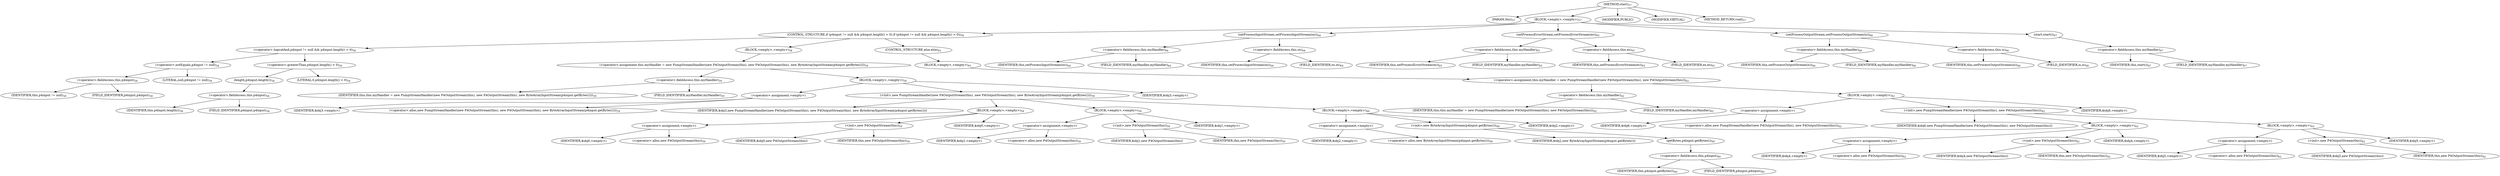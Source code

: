 digraph "start" {  
"59" [label = <(METHOD,start)<SUB>57</SUB>> ]
"6" [label = <(PARAM,this)<SUB>57</SUB>> ]
"60" [label = <(BLOCK,&lt;empty&gt;,&lt;empty&gt;)<SUB>57</SUB>> ]
"61" [label = <(CONTROL_STRUCTURE,if (p4input != null &amp;&amp; p4input.length() &gt; 0),if (p4input != null &amp;&amp; p4input.length() &gt; 0))<SUB>58</SUB>> ]
"62" [label = <(&lt;operator&gt;.logicalAnd,p4input != null &amp;&amp; p4input.length() &gt; 0)<SUB>58</SUB>> ]
"63" [label = <(&lt;operator&gt;.notEquals,p4input != null)<SUB>58</SUB>> ]
"64" [label = <(&lt;operator&gt;.fieldAccess,this.p4input)<SUB>58</SUB>> ]
"65" [label = <(IDENTIFIER,this,p4input != null)<SUB>58</SUB>> ]
"66" [label = <(FIELD_IDENTIFIER,p4input,p4input)<SUB>58</SUB>> ]
"67" [label = <(LITERAL,null,p4input != null)<SUB>58</SUB>> ]
"68" [label = <(&lt;operator&gt;.greaterThan,p4input.length() &gt; 0)<SUB>58</SUB>> ]
"69" [label = <(length,p4input.length())<SUB>58</SUB>> ]
"70" [label = <(&lt;operator&gt;.fieldAccess,this.p4input)<SUB>58</SUB>> ]
"71" [label = <(IDENTIFIER,this,p4input.length())<SUB>58</SUB>> ]
"72" [label = <(FIELD_IDENTIFIER,p4input,p4input)<SUB>58</SUB>> ]
"73" [label = <(LITERAL,0,p4input.length() &gt; 0)<SUB>58</SUB>> ]
"74" [label = <(BLOCK,&lt;empty&gt;,&lt;empty&gt;)<SUB>58</SUB>> ]
"75" [label = <(&lt;operator&gt;.assignment,this.myHandler = new PumpStreamHandler(new P4OutputStream(this), new P4OutputStream(this), new ByteArrayInputStream(p4input.getBytes())))<SUB>59</SUB>> ]
"76" [label = <(&lt;operator&gt;.fieldAccess,this.myHandler)<SUB>59</SUB>> ]
"77" [label = <(IDENTIFIER,this,this.myHandler = new PumpStreamHandler(new P4OutputStream(this), new P4OutputStream(this), new ByteArrayInputStream(p4input.getBytes())))<SUB>59</SUB>> ]
"78" [label = <(FIELD_IDENTIFIER,myHandler,myHandler)<SUB>59</SUB>> ]
"79" [label = <(BLOCK,&lt;empty&gt;,&lt;empty&gt;)<SUB>59</SUB>> ]
"80" [label = <(&lt;operator&gt;.assignment,&lt;empty&gt;)> ]
"81" [label = <(IDENTIFIER,$obj3,&lt;empty&gt;)> ]
"82" [label = <(&lt;operator&gt;.alloc,new PumpStreamHandler(new P4OutputStream(this), new P4OutputStream(this), new ByteArrayInputStream(p4input.getBytes())))<SUB>59</SUB>> ]
"83" [label = <(&lt;init&gt;,new PumpStreamHandler(new P4OutputStream(this), new P4OutputStream(this), new ByteArrayInputStream(p4input.getBytes())))<SUB>59</SUB>> ]
"84" [label = <(IDENTIFIER,$obj3,new PumpStreamHandler(new P4OutputStream(this), new P4OutputStream(this), new ByteArrayInputStream(p4input.getBytes())))> ]
"85" [label = <(BLOCK,&lt;empty&gt;,&lt;empty&gt;)<SUB>59</SUB>> ]
"86" [label = <(&lt;operator&gt;.assignment,&lt;empty&gt;)> ]
"87" [label = <(IDENTIFIER,$obj0,&lt;empty&gt;)> ]
"88" [label = <(&lt;operator&gt;.alloc,new P4OutputStream(this))<SUB>59</SUB>> ]
"89" [label = <(&lt;init&gt;,new P4OutputStream(this))<SUB>59</SUB>> ]
"90" [label = <(IDENTIFIER,$obj0,new P4OutputStream(this))> ]
"5" [label = <(IDENTIFIER,this,new P4OutputStream(this))<SUB>59</SUB>> ]
"91" [label = <(IDENTIFIER,$obj0,&lt;empty&gt;)> ]
"92" [label = <(BLOCK,&lt;empty&gt;,&lt;empty&gt;)<SUB>59</SUB>> ]
"93" [label = <(&lt;operator&gt;.assignment,&lt;empty&gt;)> ]
"94" [label = <(IDENTIFIER,$obj1,&lt;empty&gt;)> ]
"95" [label = <(&lt;operator&gt;.alloc,new P4OutputStream(this))<SUB>59</SUB>> ]
"96" [label = <(&lt;init&gt;,new P4OutputStream(this))<SUB>59</SUB>> ]
"97" [label = <(IDENTIFIER,$obj1,new P4OutputStream(this))> ]
"7" [label = <(IDENTIFIER,this,new P4OutputStream(this))<SUB>59</SUB>> ]
"98" [label = <(IDENTIFIER,$obj1,&lt;empty&gt;)> ]
"99" [label = <(BLOCK,&lt;empty&gt;,&lt;empty&gt;)<SUB>60</SUB>> ]
"100" [label = <(&lt;operator&gt;.assignment,&lt;empty&gt;)> ]
"101" [label = <(IDENTIFIER,$obj2,&lt;empty&gt;)> ]
"102" [label = <(&lt;operator&gt;.alloc,new ByteArrayInputStream(p4input.getBytes()))<SUB>60</SUB>> ]
"103" [label = <(&lt;init&gt;,new ByteArrayInputStream(p4input.getBytes()))<SUB>60</SUB>> ]
"104" [label = <(IDENTIFIER,$obj2,new ByteArrayInputStream(p4input.getBytes()))> ]
"105" [label = <(getBytes,p4input.getBytes())<SUB>60</SUB>> ]
"106" [label = <(&lt;operator&gt;.fieldAccess,this.p4input)<SUB>60</SUB>> ]
"107" [label = <(IDENTIFIER,this,p4input.getBytes())<SUB>60</SUB>> ]
"108" [label = <(FIELD_IDENTIFIER,p4input,p4input)<SUB>60</SUB>> ]
"109" [label = <(IDENTIFIER,$obj2,&lt;empty&gt;)> ]
"110" [label = <(IDENTIFIER,$obj3,&lt;empty&gt;)> ]
"111" [label = <(CONTROL_STRUCTURE,else,else)<SUB>61</SUB>> ]
"112" [label = <(BLOCK,&lt;empty&gt;,&lt;empty&gt;)<SUB>61</SUB>> ]
"113" [label = <(&lt;operator&gt;.assignment,this.myHandler = new PumpStreamHandler(new P4OutputStream(this), new P4OutputStream(this)))<SUB>62</SUB>> ]
"114" [label = <(&lt;operator&gt;.fieldAccess,this.myHandler)<SUB>62</SUB>> ]
"115" [label = <(IDENTIFIER,this,this.myHandler = new PumpStreamHandler(new P4OutputStream(this), new P4OutputStream(this)))<SUB>62</SUB>> ]
"116" [label = <(FIELD_IDENTIFIER,myHandler,myHandler)<SUB>62</SUB>> ]
"117" [label = <(BLOCK,&lt;empty&gt;,&lt;empty&gt;)<SUB>62</SUB>> ]
"118" [label = <(&lt;operator&gt;.assignment,&lt;empty&gt;)> ]
"119" [label = <(IDENTIFIER,$obj6,&lt;empty&gt;)> ]
"120" [label = <(&lt;operator&gt;.alloc,new PumpStreamHandler(new P4OutputStream(this), new P4OutputStream(this)))<SUB>62</SUB>> ]
"121" [label = <(&lt;init&gt;,new PumpStreamHandler(new P4OutputStream(this), new P4OutputStream(this)))<SUB>62</SUB>> ]
"122" [label = <(IDENTIFIER,$obj6,new PumpStreamHandler(new P4OutputStream(this), new P4OutputStream(this)))> ]
"123" [label = <(BLOCK,&lt;empty&gt;,&lt;empty&gt;)<SUB>62</SUB>> ]
"124" [label = <(&lt;operator&gt;.assignment,&lt;empty&gt;)> ]
"125" [label = <(IDENTIFIER,$obj4,&lt;empty&gt;)> ]
"126" [label = <(&lt;operator&gt;.alloc,new P4OutputStream(this))<SUB>62</SUB>> ]
"127" [label = <(&lt;init&gt;,new P4OutputStream(this))<SUB>62</SUB>> ]
"128" [label = <(IDENTIFIER,$obj4,new P4OutputStream(this))> ]
"8" [label = <(IDENTIFIER,this,new P4OutputStream(this))<SUB>62</SUB>> ]
"129" [label = <(IDENTIFIER,$obj4,&lt;empty&gt;)> ]
"130" [label = <(BLOCK,&lt;empty&gt;,&lt;empty&gt;)<SUB>62</SUB>> ]
"131" [label = <(&lt;operator&gt;.assignment,&lt;empty&gt;)> ]
"132" [label = <(IDENTIFIER,$obj5,&lt;empty&gt;)> ]
"133" [label = <(&lt;operator&gt;.alloc,new P4OutputStream(this))<SUB>62</SUB>> ]
"134" [label = <(&lt;init&gt;,new P4OutputStream(this))<SUB>62</SUB>> ]
"135" [label = <(IDENTIFIER,$obj5,new P4OutputStream(this))> ]
"9" [label = <(IDENTIFIER,this,new P4OutputStream(this))<SUB>62</SUB>> ]
"136" [label = <(IDENTIFIER,$obj5,&lt;empty&gt;)> ]
"137" [label = <(IDENTIFIER,$obj6,&lt;empty&gt;)> ]
"138" [label = <(setProcessInputStream,setProcessInputStream(os))<SUB>64</SUB>> ]
"139" [label = <(&lt;operator&gt;.fieldAccess,this.myHandler)<SUB>64</SUB>> ]
"140" [label = <(IDENTIFIER,this,setProcessInputStream(os))<SUB>64</SUB>> ]
"141" [label = <(FIELD_IDENTIFIER,myHandler,myHandler)<SUB>64</SUB>> ]
"142" [label = <(&lt;operator&gt;.fieldAccess,this.os)<SUB>64</SUB>> ]
"143" [label = <(IDENTIFIER,this,setProcessInputStream(os))<SUB>64</SUB>> ]
"144" [label = <(FIELD_IDENTIFIER,os,os)<SUB>64</SUB>> ]
"145" [label = <(setProcessErrorStream,setProcessErrorStream(es))<SUB>65</SUB>> ]
"146" [label = <(&lt;operator&gt;.fieldAccess,this.myHandler)<SUB>65</SUB>> ]
"147" [label = <(IDENTIFIER,this,setProcessErrorStream(es))<SUB>65</SUB>> ]
"148" [label = <(FIELD_IDENTIFIER,myHandler,myHandler)<SUB>65</SUB>> ]
"149" [label = <(&lt;operator&gt;.fieldAccess,this.es)<SUB>65</SUB>> ]
"150" [label = <(IDENTIFIER,this,setProcessErrorStream(es))<SUB>65</SUB>> ]
"151" [label = <(FIELD_IDENTIFIER,es,es)<SUB>65</SUB>> ]
"152" [label = <(setProcessOutputStream,setProcessOutputStream(is))<SUB>66</SUB>> ]
"153" [label = <(&lt;operator&gt;.fieldAccess,this.myHandler)<SUB>66</SUB>> ]
"154" [label = <(IDENTIFIER,this,setProcessOutputStream(is))<SUB>66</SUB>> ]
"155" [label = <(FIELD_IDENTIFIER,myHandler,myHandler)<SUB>66</SUB>> ]
"156" [label = <(&lt;operator&gt;.fieldAccess,this.is)<SUB>66</SUB>> ]
"157" [label = <(IDENTIFIER,this,setProcessOutputStream(is))<SUB>66</SUB>> ]
"158" [label = <(FIELD_IDENTIFIER,is,is)<SUB>66</SUB>> ]
"159" [label = <(start,start())<SUB>67</SUB>> ]
"160" [label = <(&lt;operator&gt;.fieldAccess,this.myHandler)<SUB>67</SUB>> ]
"161" [label = <(IDENTIFIER,this,start())<SUB>67</SUB>> ]
"162" [label = <(FIELD_IDENTIFIER,myHandler,myHandler)<SUB>67</SUB>> ]
"163" [label = <(MODIFIER,PUBLIC)> ]
"164" [label = <(MODIFIER,VIRTUAL)> ]
"165" [label = <(METHOD_RETURN,void)<SUB>57</SUB>> ]
  "59" -> "6" 
  "59" -> "60" 
  "59" -> "163" 
  "59" -> "164" 
  "59" -> "165" 
  "60" -> "61" 
  "60" -> "138" 
  "60" -> "145" 
  "60" -> "152" 
  "60" -> "159" 
  "61" -> "62" 
  "61" -> "74" 
  "61" -> "111" 
  "62" -> "63" 
  "62" -> "68" 
  "63" -> "64" 
  "63" -> "67" 
  "64" -> "65" 
  "64" -> "66" 
  "68" -> "69" 
  "68" -> "73" 
  "69" -> "70" 
  "70" -> "71" 
  "70" -> "72" 
  "74" -> "75" 
  "75" -> "76" 
  "75" -> "79" 
  "76" -> "77" 
  "76" -> "78" 
  "79" -> "80" 
  "79" -> "83" 
  "79" -> "110" 
  "80" -> "81" 
  "80" -> "82" 
  "83" -> "84" 
  "83" -> "85" 
  "83" -> "92" 
  "83" -> "99" 
  "85" -> "86" 
  "85" -> "89" 
  "85" -> "91" 
  "86" -> "87" 
  "86" -> "88" 
  "89" -> "90" 
  "89" -> "5" 
  "92" -> "93" 
  "92" -> "96" 
  "92" -> "98" 
  "93" -> "94" 
  "93" -> "95" 
  "96" -> "97" 
  "96" -> "7" 
  "99" -> "100" 
  "99" -> "103" 
  "99" -> "109" 
  "100" -> "101" 
  "100" -> "102" 
  "103" -> "104" 
  "103" -> "105" 
  "105" -> "106" 
  "106" -> "107" 
  "106" -> "108" 
  "111" -> "112" 
  "112" -> "113" 
  "113" -> "114" 
  "113" -> "117" 
  "114" -> "115" 
  "114" -> "116" 
  "117" -> "118" 
  "117" -> "121" 
  "117" -> "137" 
  "118" -> "119" 
  "118" -> "120" 
  "121" -> "122" 
  "121" -> "123" 
  "121" -> "130" 
  "123" -> "124" 
  "123" -> "127" 
  "123" -> "129" 
  "124" -> "125" 
  "124" -> "126" 
  "127" -> "128" 
  "127" -> "8" 
  "130" -> "131" 
  "130" -> "134" 
  "130" -> "136" 
  "131" -> "132" 
  "131" -> "133" 
  "134" -> "135" 
  "134" -> "9" 
  "138" -> "139" 
  "138" -> "142" 
  "139" -> "140" 
  "139" -> "141" 
  "142" -> "143" 
  "142" -> "144" 
  "145" -> "146" 
  "145" -> "149" 
  "146" -> "147" 
  "146" -> "148" 
  "149" -> "150" 
  "149" -> "151" 
  "152" -> "153" 
  "152" -> "156" 
  "153" -> "154" 
  "153" -> "155" 
  "156" -> "157" 
  "156" -> "158" 
  "159" -> "160" 
  "160" -> "161" 
  "160" -> "162" 
}
